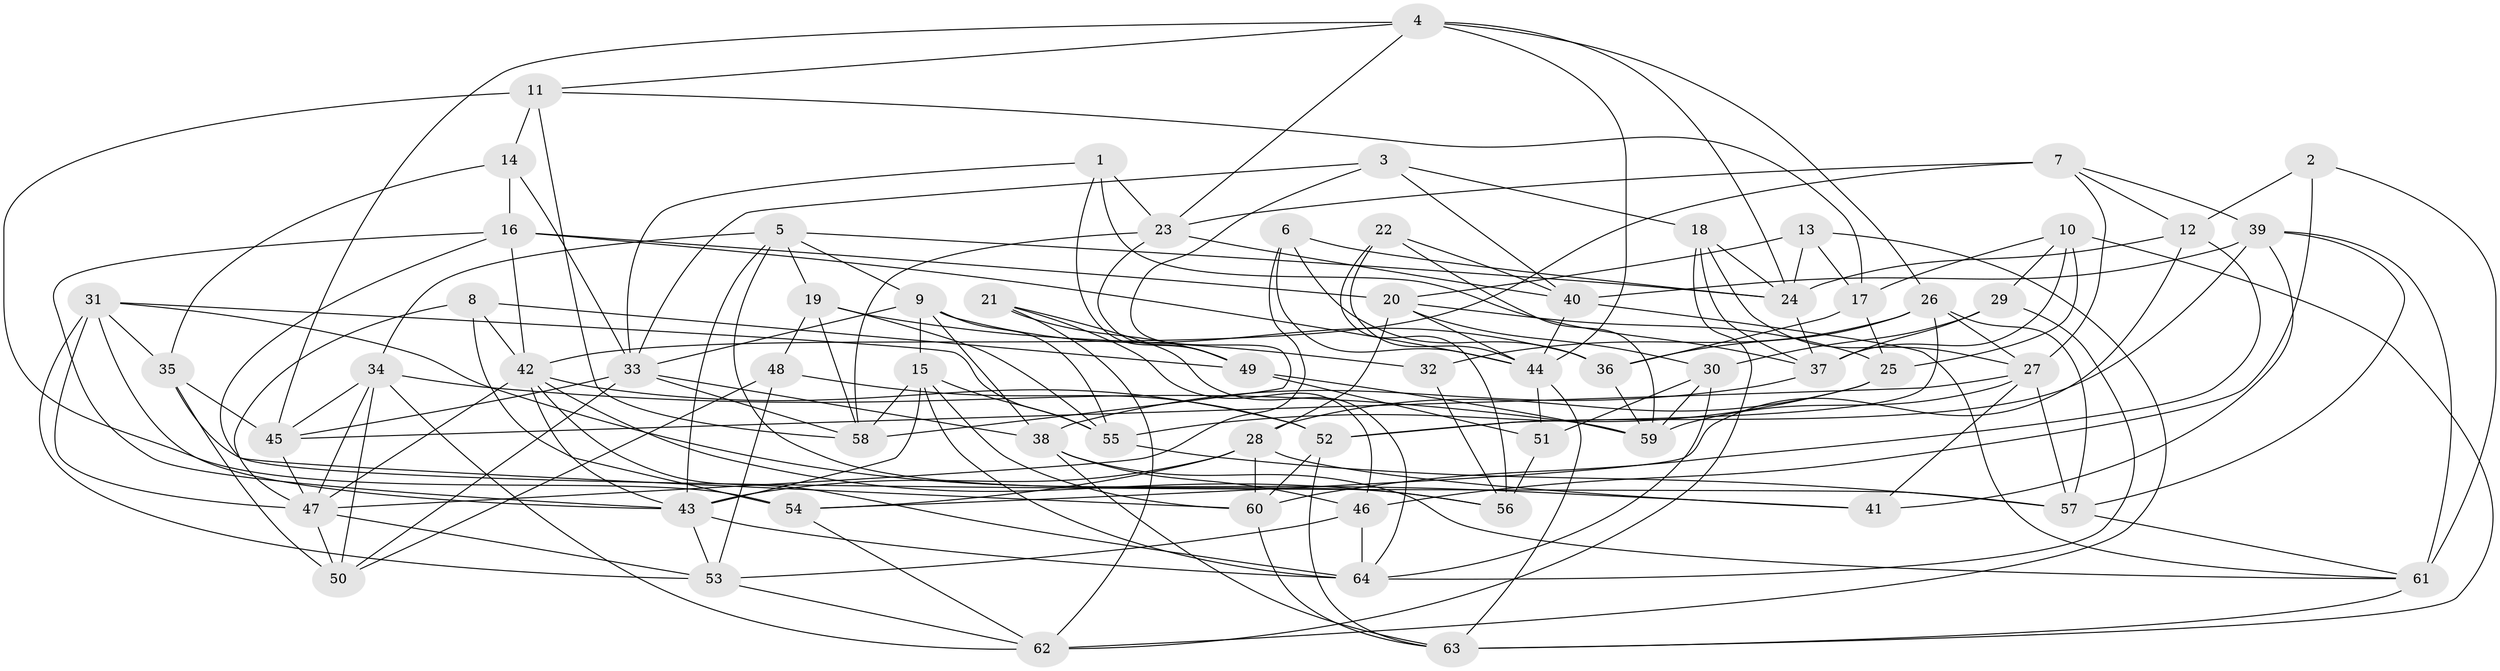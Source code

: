 // original degree distribution, {4: 1.0}
// Generated by graph-tools (version 1.1) at 2025/38/03/04/25 23:38:18]
// undirected, 64 vertices, 176 edges
graph export_dot {
  node [color=gray90,style=filled];
  1;
  2;
  3;
  4;
  5;
  6;
  7;
  8;
  9;
  10;
  11;
  12;
  13;
  14;
  15;
  16;
  17;
  18;
  19;
  20;
  21;
  22;
  23;
  24;
  25;
  26;
  27;
  28;
  29;
  30;
  31;
  32;
  33;
  34;
  35;
  36;
  37;
  38;
  39;
  40;
  41;
  42;
  43;
  44;
  45;
  46;
  47;
  48;
  49;
  50;
  51;
  52;
  53;
  54;
  55;
  56;
  57;
  58;
  59;
  60;
  61;
  62;
  63;
  64;
  1 -- 23 [weight=1.0];
  1 -- 33 [weight=1.0];
  1 -- 37 [weight=1.0];
  1 -- 49 [weight=1.0];
  2 -- 12 [weight=1.0];
  2 -- 46 [weight=2.0];
  2 -- 61 [weight=1.0];
  3 -- 18 [weight=1.0];
  3 -- 33 [weight=1.0];
  3 -- 40 [weight=1.0];
  3 -- 58 [weight=1.0];
  4 -- 11 [weight=1.0];
  4 -- 23 [weight=1.0];
  4 -- 24 [weight=1.0];
  4 -- 26 [weight=1.0];
  4 -- 44 [weight=1.0];
  4 -- 45 [weight=1.0];
  5 -- 9 [weight=1.0];
  5 -- 19 [weight=1.0];
  5 -- 24 [weight=1.0];
  5 -- 34 [weight=1.0];
  5 -- 43 [weight=1.0];
  5 -- 56 [weight=1.0];
  6 -- 24 [weight=1.0];
  6 -- 36 [weight=1.0];
  6 -- 44 [weight=1.0];
  6 -- 47 [weight=1.0];
  7 -- 12 [weight=1.0];
  7 -- 23 [weight=1.0];
  7 -- 27 [weight=1.0];
  7 -- 39 [weight=1.0];
  7 -- 42 [weight=2.0];
  8 -- 42 [weight=1.0];
  8 -- 47 [weight=1.0];
  8 -- 49 [weight=1.0];
  8 -- 54 [weight=1.0];
  9 -- 15 [weight=1.0];
  9 -- 33 [weight=1.0];
  9 -- 36 [weight=1.0];
  9 -- 38 [weight=1.0];
  9 -- 55 [weight=1.0];
  10 -- 17 [weight=1.0];
  10 -- 25 [weight=2.0];
  10 -- 29 [weight=1.0];
  10 -- 37 [weight=1.0];
  10 -- 63 [weight=1.0];
  11 -- 14 [weight=1.0];
  11 -- 17 [weight=1.0];
  11 -- 54 [weight=2.0];
  11 -- 58 [weight=1.0];
  12 -- 24 [weight=2.0];
  12 -- 54 [weight=1.0];
  12 -- 60 [weight=1.0];
  13 -- 17 [weight=1.0];
  13 -- 20 [weight=1.0];
  13 -- 24 [weight=1.0];
  13 -- 62 [weight=1.0];
  14 -- 16 [weight=1.0];
  14 -- 33 [weight=1.0];
  14 -- 35 [weight=1.0];
  15 -- 43 [weight=1.0];
  15 -- 55 [weight=1.0];
  15 -- 58 [weight=1.0];
  15 -- 60 [weight=1.0];
  15 -- 64 [weight=1.0];
  16 -- 20 [weight=1.0];
  16 -- 42 [weight=1.0];
  16 -- 43 [weight=1.0];
  16 -- 44 [weight=1.0];
  16 -- 60 [weight=1.0];
  17 -- 25 [weight=1.0];
  17 -- 36 [weight=2.0];
  18 -- 24 [weight=1.0];
  18 -- 27 [weight=2.0];
  18 -- 37 [weight=1.0];
  18 -- 62 [weight=1.0];
  19 -- 32 [weight=2.0];
  19 -- 48 [weight=1.0];
  19 -- 55 [weight=1.0];
  19 -- 58 [weight=1.0];
  20 -- 25 [weight=1.0];
  20 -- 28 [weight=1.0];
  20 -- 30 [weight=1.0];
  20 -- 44 [weight=1.0];
  21 -- 46 [weight=1.0];
  21 -- 49 [weight=1.0];
  21 -- 62 [weight=1.0];
  21 -- 64 [weight=1.0];
  22 -- 40 [weight=1.0];
  22 -- 44 [weight=1.0];
  22 -- 56 [weight=1.0];
  22 -- 59 [weight=1.0];
  23 -- 40 [weight=1.0];
  23 -- 49 [weight=1.0];
  23 -- 58 [weight=1.0];
  24 -- 37 [weight=1.0];
  25 -- 28 [weight=1.0];
  25 -- 55 [weight=1.0];
  26 -- 27 [weight=1.0];
  26 -- 32 [weight=1.0];
  26 -- 36 [weight=1.0];
  26 -- 52 [weight=1.0];
  26 -- 57 [weight=1.0];
  27 -- 41 [weight=1.0];
  27 -- 45 [weight=1.0];
  27 -- 57 [weight=1.0];
  27 -- 59 [weight=1.0];
  28 -- 41 [weight=1.0];
  28 -- 43 [weight=1.0];
  28 -- 54 [weight=1.0];
  28 -- 60 [weight=1.0];
  29 -- 30 [weight=1.0];
  29 -- 37 [weight=1.0];
  29 -- 64 [weight=1.0];
  30 -- 51 [weight=2.0];
  30 -- 59 [weight=1.0];
  30 -- 64 [weight=1.0];
  31 -- 35 [weight=1.0];
  31 -- 41 [weight=1.0];
  31 -- 43 [weight=1.0];
  31 -- 47 [weight=1.0];
  31 -- 53 [weight=1.0];
  31 -- 55 [weight=1.0];
  32 -- 56 [weight=1.0];
  33 -- 38 [weight=1.0];
  33 -- 45 [weight=1.0];
  33 -- 50 [weight=1.0];
  33 -- 58 [weight=1.0];
  34 -- 45 [weight=1.0];
  34 -- 47 [weight=1.0];
  34 -- 50 [weight=1.0];
  34 -- 59 [weight=1.0];
  34 -- 62 [weight=1.0];
  35 -- 45 [weight=1.0];
  35 -- 50 [weight=2.0];
  35 -- 57 [weight=1.0];
  36 -- 59 [weight=1.0];
  37 -- 38 [weight=1.0];
  38 -- 46 [weight=1.0];
  38 -- 61 [weight=1.0];
  38 -- 63 [weight=1.0];
  39 -- 40 [weight=1.0];
  39 -- 41 [weight=1.0];
  39 -- 52 [weight=1.0];
  39 -- 57 [weight=1.0];
  39 -- 61 [weight=1.0];
  40 -- 44 [weight=1.0];
  40 -- 61 [weight=1.0];
  42 -- 43 [weight=1.0];
  42 -- 47 [weight=1.0];
  42 -- 52 [weight=1.0];
  42 -- 56 [weight=1.0];
  42 -- 64 [weight=2.0];
  43 -- 53 [weight=1.0];
  43 -- 64 [weight=1.0];
  44 -- 51 [weight=1.0];
  44 -- 63 [weight=1.0];
  45 -- 47 [weight=1.0];
  46 -- 53 [weight=1.0];
  46 -- 64 [weight=1.0];
  47 -- 50 [weight=1.0];
  47 -- 53 [weight=1.0];
  48 -- 50 [weight=1.0];
  48 -- 52 [weight=1.0];
  48 -- 53 [weight=1.0];
  49 -- 51 [weight=1.0];
  49 -- 59 [weight=1.0];
  51 -- 56 [weight=2.0];
  52 -- 60 [weight=1.0];
  52 -- 63 [weight=1.0];
  53 -- 62 [weight=1.0];
  54 -- 62 [weight=1.0];
  55 -- 57 [weight=1.0];
  57 -- 61 [weight=1.0];
  60 -- 63 [weight=1.0];
  61 -- 63 [weight=1.0];
}
